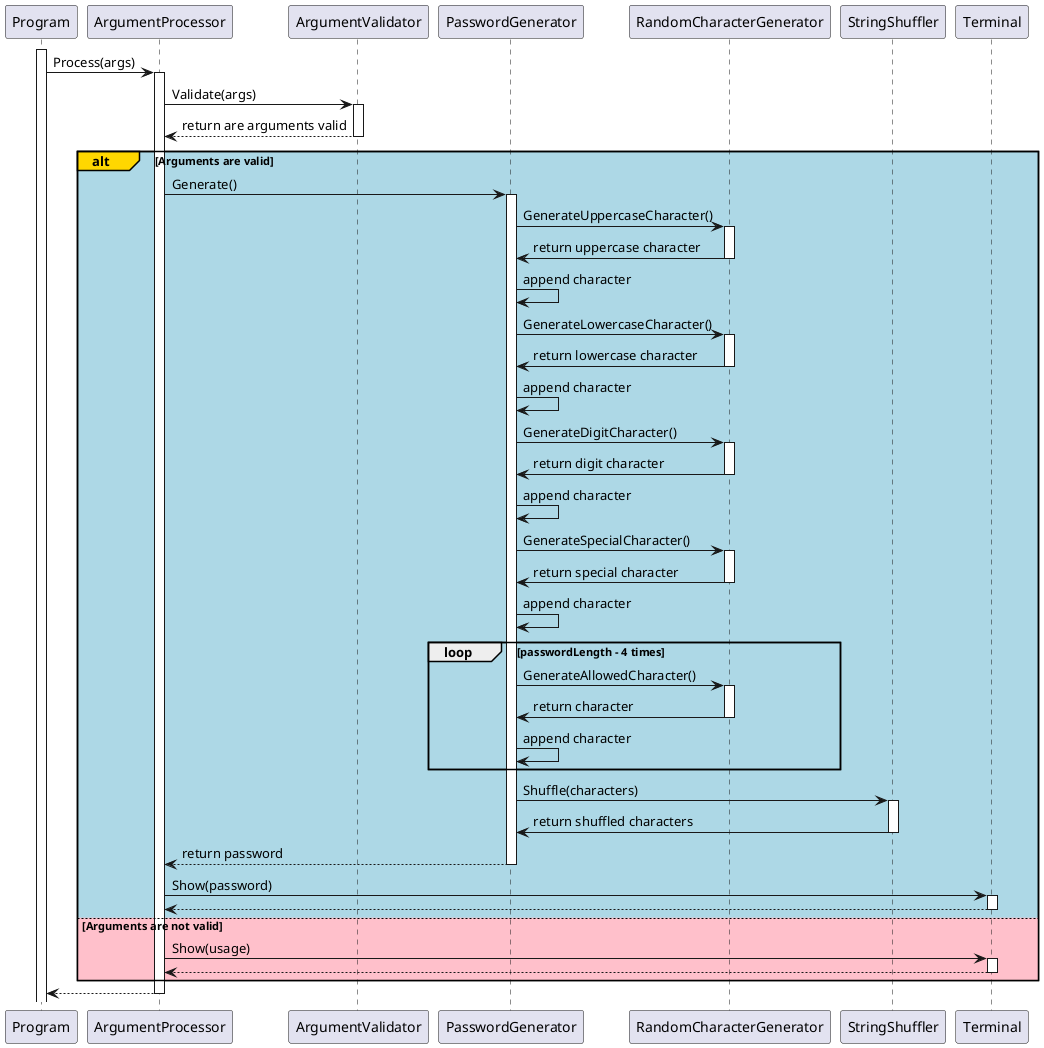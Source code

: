 @startuml Sequence
participant Program as program
participant ArgumentProcessor as argumentProcessor
participant ArgumentValidator as argumentValidator
participant PasswordGenerator as passwordGenerator
participant RandomCharacterGenerator as randomCharacterGenerator
participant StringShuffler as stringShuffler
participant Terminal as terminal

activate program

program -> argumentProcessor: Process(args)
activate argumentProcessor

argumentProcessor -> argumentValidator: Validate(args)
activate argumentValidator
argumentProcessor <-- argumentValidator: return are arguments valid
deactivate argumentValidator

alt#Gold #LightBlue Arguments are valid
    argumentProcessor -> passwordGenerator: Generate()
    activate passwordGenerator

    passwordGenerator -> randomCharacterGenerator: GenerateUppercaseCharacter()
    activate randomCharacterGenerator

    randomCharacterGenerator -> passwordGenerator: return uppercase character
    deactivate randomCharacterGenerator
    passwordGenerator -> passwordGenerator: append character

    passwordGenerator -> randomCharacterGenerator: GenerateLowercaseCharacter()
    activate randomCharacterGenerator

    randomCharacterGenerator -> passwordGenerator: return lowercase character
    deactivate randomCharacterGenerator
    passwordGenerator -> passwordGenerator: append character

    passwordGenerator -> randomCharacterGenerator: GenerateDigitCharacter()
    activate randomCharacterGenerator

    randomCharacterGenerator -> passwordGenerator: return digit character
    deactivate randomCharacterGenerator
    passwordGenerator -> passwordGenerator: append character

    passwordGenerator -> randomCharacterGenerator: GenerateSpecialCharacter()
    activate randomCharacterGenerator

    randomCharacterGenerator -> passwordGenerator: return special character
    deactivate randomCharacterGenerator
    passwordGenerator -> passwordGenerator: append character

    loop passwordLength - 4 times
        passwordGenerator -> randomCharacterGenerator: GenerateAllowedCharacter()
        activate randomCharacterGenerator

        randomCharacterGenerator -> passwordGenerator: return character
        deactivate randomCharacterGenerator
        passwordGenerator -> passwordGenerator: append character
    end

    passwordGenerator -> stringShuffler: Shuffle(characters)
    activate stringShuffler

    stringShuffler -> passwordGenerator: return shuffled characters
    deactivate stringShuffler

    argumentProcessor <-- passwordGenerator: return password
    deactivate passwordGenerator

    argumentProcessor -> terminal: Show(password)
    activate terminal
    argumentProcessor <-- terminal
    deactivate terminal

else #Pink Arguments are not valid
    argumentProcessor -> terminal: Show(usage)
    activate terminal
    argumentProcessor <-- terminal
    deactivate terminal
end

program <-- argumentProcessor
deactivate argumentProcessor

@enduml